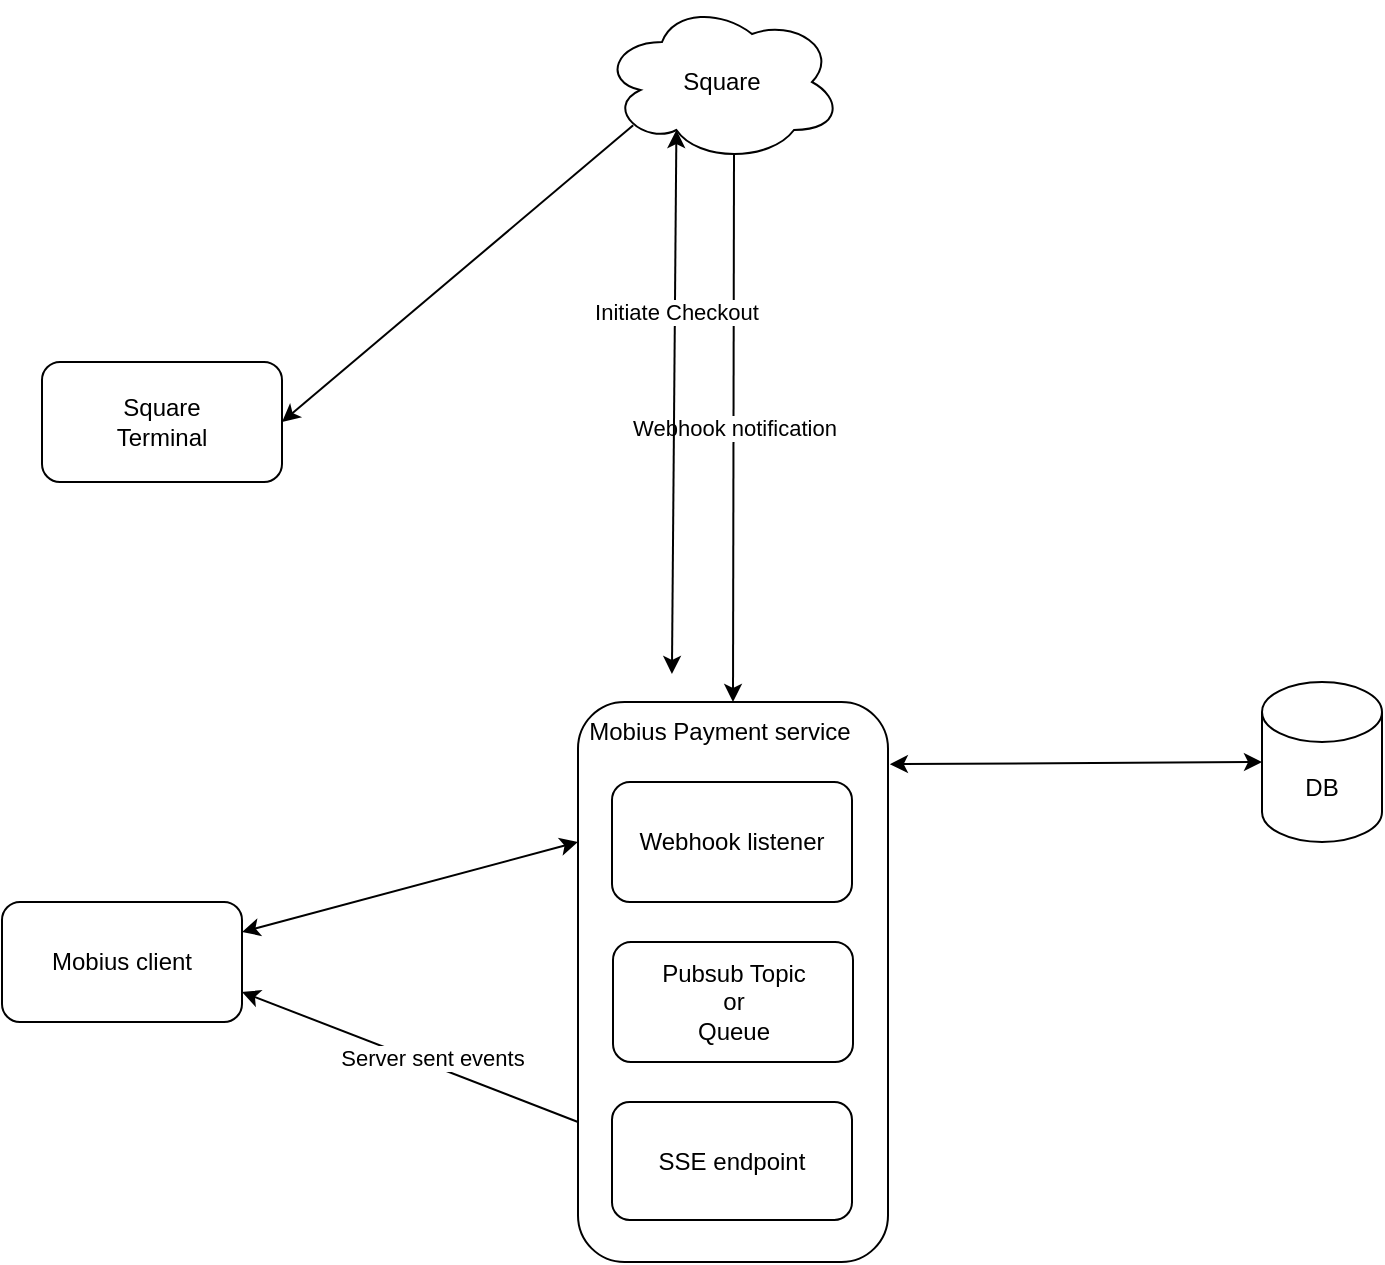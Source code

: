 <mxfile version="16.5.4" type="device"><diagram id="njz50JIrOWD5wHO33ieK" name="Page-1"><mxGraphModel dx="2066" dy="1159" grid="1" gridSize="10" guides="1" tooltips="1" connect="1" arrows="1" fold="1" page="1" pageScale="1" pageWidth="850" pageHeight="1100" math="0" shadow="0"><root><mxCell id="0"/><mxCell id="1" parent="0"/><mxCell id="JhEmEZrFf5PDxrB2NMPg-1" value="Square" style="ellipse;shape=cloud;whiteSpace=wrap;html=1;" parent="1" vertex="1"><mxGeometry x="360" y="200" width="120" height="80" as="geometry"/></mxCell><mxCell id="JhEmEZrFf5PDxrB2NMPg-5" value="" style="rounded=1;whiteSpace=wrap;html=1;" parent="1" vertex="1"><mxGeometry x="348" y="550" width="155" height="280" as="geometry"/></mxCell><mxCell id="JhEmEZrFf5PDxrB2NMPg-6" value="Webhook notification" style="endArrow=classic;html=1;rounded=0;exitX=0.55;exitY=0.95;exitDx=0;exitDy=0;exitPerimeter=0;entryX=0.5;entryY=0;entryDx=0;entryDy=0;" parent="1" source="JhEmEZrFf5PDxrB2NMPg-1" target="JhEmEZrFf5PDxrB2NMPg-5" edge="1"><mxGeometry width="50" height="50" relative="1" as="geometry"><mxPoint x="400" y="610" as="sourcePoint"/><mxPoint x="450" y="560" as="targetPoint"/></mxGeometry></mxCell><mxCell id="JhEmEZrFf5PDxrB2NMPg-7" value="DB" style="shape=cylinder3;whiteSpace=wrap;html=1;boundedLbl=1;backgroundOutline=1;size=15;" parent="1" vertex="1"><mxGeometry x="690" y="540" width="60" height="80" as="geometry"/></mxCell><mxCell id="JhEmEZrFf5PDxrB2NMPg-8" value="" style="endArrow=classic;startArrow=classic;html=1;rounded=0;entryX=0;entryY=0.5;entryDx=0;entryDy=0;entryPerimeter=0;exitX=1.006;exitY=0.111;exitDx=0;exitDy=0;exitPerimeter=0;" parent="1" source="JhEmEZrFf5PDxrB2NMPg-5" target="JhEmEZrFf5PDxrB2NMPg-7" edge="1"><mxGeometry width="50" height="50" relative="1" as="geometry"><mxPoint x="400" y="610" as="sourcePoint"/><mxPoint x="450" y="560" as="targetPoint"/></mxGeometry></mxCell><mxCell id="JhEmEZrFf5PDxrB2NMPg-12" value="Mobius client" style="rounded=1;whiteSpace=wrap;html=1;" parent="1" vertex="1"><mxGeometry x="60" y="650" width="120" height="60" as="geometry"/></mxCell><mxCell id="JhEmEZrFf5PDxrB2NMPg-13" value="" style="endArrow=classic;html=1;rounded=0;entryX=1;entryY=0.75;entryDx=0;entryDy=0;exitX=0;exitY=0.75;exitDx=0;exitDy=0;" parent="1" source="JhEmEZrFf5PDxrB2NMPg-5" target="JhEmEZrFf5PDxrB2NMPg-12" edge="1"><mxGeometry width="50" height="50" relative="1" as="geometry"><mxPoint x="360" y="610" as="sourcePoint"/><mxPoint x="450" y="560" as="targetPoint"/></mxGeometry></mxCell><mxCell id="JhEmEZrFf5PDxrB2NMPg-14" value="Server sent events" style="edgeLabel;html=1;align=center;verticalAlign=middle;resizable=0;points=[];" parent="JhEmEZrFf5PDxrB2NMPg-13" vertex="1" connectable="0"><mxGeometry x="-0.11" y="-4" relative="1" as="geometry"><mxPoint as="offset"/></mxGeometry></mxCell><mxCell id="JhEmEZrFf5PDxrB2NMPg-15" value="" style="endArrow=classic;startArrow=classic;html=1;rounded=0;exitX=1;exitY=0.25;exitDx=0;exitDy=0;entryX=0;entryY=0.25;entryDx=0;entryDy=0;" parent="1" source="JhEmEZrFf5PDxrB2NMPg-12" target="JhEmEZrFf5PDxrB2NMPg-5" edge="1"><mxGeometry width="50" height="50" relative="1" as="geometry"><mxPoint x="400" y="610" as="sourcePoint"/><mxPoint x="370" y="560" as="targetPoint"/></mxGeometry></mxCell><mxCell id="JhEmEZrFf5PDxrB2NMPg-16" value="" style="endArrow=classic;startArrow=classic;html=1;rounded=0;entryX=0.303;entryY=-0.05;entryDx=0;entryDy=0;exitX=0.31;exitY=0.8;exitDx=0;exitDy=0;exitPerimeter=0;entryPerimeter=0;" parent="1" source="JhEmEZrFf5PDxrB2NMPg-1" target="JhEmEZrFf5PDxrB2NMPg-5" edge="1"><mxGeometry width="50" height="50" relative="1" as="geometry"><mxPoint x="400" y="610" as="sourcePoint"/><mxPoint x="450" y="560" as="targetPoint"/></mxGeometry></mxCell><mxCell id="JhEmEZrFf5PDxrB2NMPg-19" value="Initiate Checkout" style="edgeLabel;html=1;align=center;verticalAlign=middle;resizable=0;points=[];" parent="JhEmEZrFf5PDxrB2NMPg-16" vertex="1" connectable="0"><mxGeometry x="-0.336" relative="1" as="geometry"><mxPoint as="offset"/></mxGeometry></mxCell><mxCell id="JhEmEZrFf5PDxrB2NMPg-17" value="Square &lt;br&gt;Terminal" style="rounded=1;whiteSpace=wrap;html=1;" parent="1" vertex="1"><mxGeometry x="80" y="380" width="120" height="60" as="geometry"/></mxCell><mxCell id="JhEmEZrFf5PDxrB2NMPg-18" value="" style="endArrow=classic;html=1;rounded=0;exitX=0.13;exitY=0.77;exitDx=0;exitDy=0;exitPerimeter=0;entryX=1;entryY=0.5;entryDx=0;entryDy=0;" parent="1" source="JhEmEZrFf5PDxrB2NMPg-1" target="JhEmEZrFf5PDxrB2NMPg-17" edge="1"><mxGeometry width="50" height="50" relative="1" as="geometry"><mxPoint x="400" y="600" as="sourcePoint"/><mxPoint x="450" y="550" as="targetPoint"/></mxGeometry></mxCell><mxCell id="4Rmf_NKMG5EkIPWuIj4i-1" value="Webhook listener" style="rounded=1;whiteSpace=wrap;html=1;" parent="1" vertex="1"><mxGeometry x="365" y="590" width="120" height="60" as="geometry"/></mxCell><mxCell id="4Rmf_NKMG5EkIPWuIj4i-2" value="SSE endpoint" style="rounded=1;whiteSpace=wrap;html=1;" parent="1" vertex="1"><mxGeometry x="365" y="750" width="120" height="59" as="geometry"/></mxCell><mxCell id="4Rmf_NKMG5EkIPWuIj4i-3" value="Mobius Payment service" style="text;html=1;strokeColor=none;fillColor=none;align=center;verticalAlign=middle;whiteSpace=wrap;rounded=0;" parent="1" vertex="1"><mxGeometry x="348" y="550" width="142" height="30" as="geometry"/></mxCell><mxCell id="4Rmf_NKMG5EkIPWuIj4i-4" value="Pubsub Topic&lt;br&gt;or&lt;br&gt;Queue" style="rounded=1;whiteSpace=wrap;html=1;" parent="1" vertex="1"><mxGeometry x="365.5" y="670" width="120" height="60" as="geometry"/></mxCell></root></mxGraphModel></diagram></mxfile>